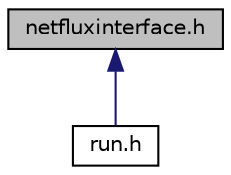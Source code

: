 digraph "netfluxinterface.h"
{
  edge [fontname="Helvetica",fontsize="10",labelfontname="Helvetica",labelfontsize="10"];
  node [fontname="Helvetica",fontsize="10",shape=record];
  Node1 [label="netfluxinterface.h",height=0.2,width=0.4,color="black", fillcolor="grey75", style="filled", fontcolor="black"];
  Node1 -> Node2 [dir="back",color="midnightblue",fontsize="10",style="solid"];
  Node2 [label="run.h",height=0.2,width=0.4,color="black", fillcolor="white", style="filled",URL="$run_8h.html",tooltip="This header file contains the run() function which runs the solver. "];
}
